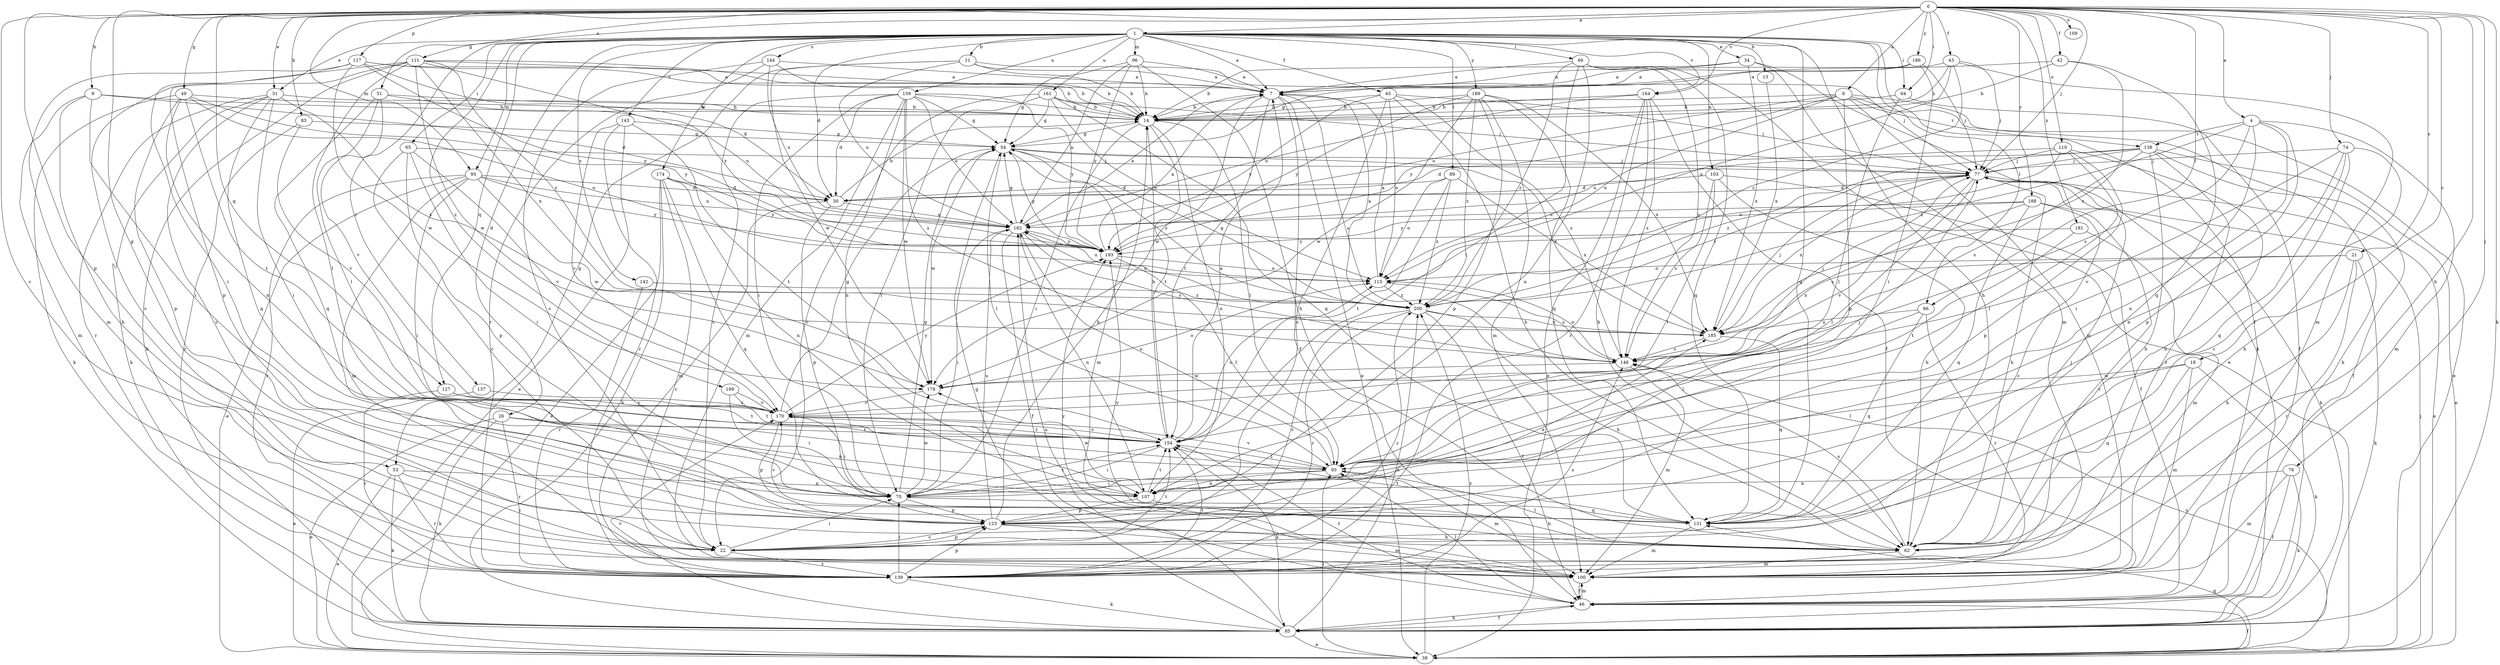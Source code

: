 strict digraph  {
0;
1;
4;
6;
7;
9;
11;
13;
14;
18;
21;
22;
26;
30;
31;
34;
38;
42;
43;
45;
46;
49;
51;
53;
54;
62;
64;
65;
66;
70;
74;
76;
77;
83;
85;
86;
89;
93;
95;
96;
100;
103;
107;
109;
110;
111;
115;
117;
123;
127;
131;
137;
138;
139;
142;
143;
144;
146;
154;
159;
161;
162;
164;
170;
174;
178;
181;
185;
186;
188;
189;
193;
199;
200;
0 -> 1  [label=a];
0 -> 4  [label=a];
0 -> 6  [label=a];
0 -> 9  [label=b];
0 -> 18  [label=c];
0 -> 21  [label=c];
0 -> 22  [label=c];
0 -> 31  [label=e];
0 -> 42  [label=f];
0 -> 43  [label=f];
0 -> 49  [label=g];
0 -> 51  [label=g];
0 -> 53  [label=g];
0 -> 62  [label=h];
0 -> 64  [label=i];
0 -> 74  [label=j];
0 -> 76  [label=j];
0 -> 77  [label=j];
0 -> 83  [label=k];
0 -> 85  [label=k];
0 -> 86  [label=l];
0 -> 95  [label=m];
0 -> 109  [label=o];
0 -> 110  [label=o];
0 -> 111  [label=o];
0 -> 117  [label=p];
0 -> 123  [label=p];
0 -> 127  [label=q];
0 -> 164  [label=v];
0 -> 181  [label=x];
0 -> 186  [label=y];
0 -> 188  [label=y];
1 -> 7  [label=a];
1 -> 11  [label=b];
1 -> 13  [label=b];
1 -> 26  [label=d];
1 -> 30  [label=d];
1 -> 31  [label=e];
1 -> 34  [label=e];
1 -> 45  [label=f];
1 -> 46  [label=f];
1 -> 62  [label=h];
1 -> 64  [label=i];
1 -> 65  [label=i];
1 -> 66  [label=i];
1 -> 86  [label=l];
1 -> 89  [label=l];
1 -> 95  [label=m];
1 -> 96  [label=m];
1 -> 103  [label=n];
1 -> 127  [label=q];
1 -> 131  [label=q];
1 -> 137  [label=r];
1 -> 142  [label=s];
1 -> 143  [label=s];
1 -> 144  [label=s];
1 -> 159  [label=u];
1 -> 161  [label=u];
1 -> 164  [label=v];
1 -> 174  [label=w];
1 -> 189  [label=y];
1 -> 199  [label=z];
4 -> 70  [label=i];
4 -> 100  [label=m];
4 -> 107  [label=n];
4 -> 123  [label=p];
4 -> 138  [label=r];
4 -> 146  [label=s];
4 -> 200  [label=z];
6 -> 14  [label=b];
6 -> 38  [label=e];
6 -> 85  [label=k];
6 -> 100  [label=m];
6 -> 115  [label=o];
6 -> 123  [label=p];
6 -> 138  [label=r];
6 -> 162  [label=u];
6 -> 193  [label=y];
7 -> 14  [label=b];
7 -> 38  [label=e];
7 -> 46  [label=f];
7 -> 146  [label=s];
7 -> 154  [label=t];
7 -> 178  [label=w];
9 -> 14  [label=b];
9 -> 30  [label=d];
9 -> 62  [label=h];
9 -> 70  [label=i];
9 -> 100  [label=m];
11 -> 7  [label=a];
11 -> 14  [label=b];
11 -> 53  [label=g];
11 -> 77  [label=j];
11 -> 162  [label=u];
11 -> 178  [label=w];
13 -> 185  [label=x];
14 -> 54  [label=g];
14 -> 70  [label=i];
14 -> 93  [label=l];
14 -> 107  [label=n];
14 -> 154  [label=t];
18 -> 85  [label=k];
18 -> 93  [label=l];
18 -> 100  [label=m];
18 -> 131  [label=q];
18 -> 178  [label=w];
21 -> 62  [label=h];
21 -> 85  [label=k];
21 -> 115  [label=o];
21 -> 139  [label=r];
21 -> 185  [label=x];
22 -> 70  [label=i];
22 -> 123  [label=p];
22 -> 139  [label=r];
22 -> 154  [label=t];
26 -> 38  [label=e];
26 -> 85  [label=k];
26 -> 107  [label=n];
26 -> 139  [label=r];
26 -> 154  [label=t];
30 -> 14  [label=b];
30 -> 123  [label=p];
30 -> 139  [label=r];
30 -> 162  [label=u];
31 -> 14  [label=b];
31 -> 22  [label=c];
31 -> 70  [label=i];
31 -> 85  [label=k];
31 -> 131  [label=q];
31 -> 139  [label=r];
31 -> 185  [label=x];
34 -> 7  [label=a];
34 -> 14  [label=b];
34 -> 85  [label=k];
34 -> 100  [label=m];
34 -> 185  [label=x];
38 -> 46  [label=f];
38 -> 77  [label=j];
38 -> 93  [label=l];
38 -> 131  [label=q];
38 -> 146  [label=s];
38 -> 200  [label=z];
42 -> 7  [label=a];
42 -> 14  [label=b];
42 -> 131  [label=q];
42 -> 185  [label=x];
43 -> 7  [label=a];
43 -> 14  [label=b];
43 -> 77  [label=j];
43 -> 100  [label=m];
43 -> 115  [label=o];
43 -> 200  [label=z];
45 -> 14  [label=b];
45 -> 22  [label=c];
45 -> 62  [label=h];
45 -> 77  [label=j];
45 -> 115  [label=o];
45 -> 146  [label=s];
45 -> 193  [label=y];
46 -> 85  [label=k];
46 -> 93  [label=l];
46 -> 100  [label=m];
46 -> 154  [label=t];
49 -> 14  [label=b];
49 -> 85  [label=k];
49 -> 107  [label=n];
49 -> 115  [label=o];
49 -> 123  [label=p];
49 -> 154  [label=t];
49 -> 193  [label=y];
51 -> 14  [label=b];
51 -> 93  [label=l];
51 -> 131  [label=q];
51 -> 162  [label=u];
51 -> 170  [label=v];
53 -> 22  [label=c];
53 -> 38  [label=e];
53 -> 85  [label=k];
53 -> 107  [label=n];
53 -> 139  [label=r];
54 -> 77  [label=j];
54 -> 93  [label=l];
54 -> 100  [label=m];
54 -> 178  [label=w];
54 -> 185  [label=x];
54 -> 200  [label=z];
62 -> 77  [label=j];
62 -> 93  [label=l];
62 -> 100  [label=m];
62 -> 146  [label=s];
62 -> 193  [label=y];
64 -> 14  [label=b];
64 -> 46  [label=f];
64 -> 93  [label=l];
65 -> 22  [label=c];
65 -> 70  [label=i];
65 -> 77  [label=j];
65 -> 123  [label=p];
65 -> 170  [label=v];
66 -> 7  [label=a];
66 -> 38  [label=e];
66 -> 107  [label=n];
66 -> 131  [label=q];
66 -> 146  [label=s];
66 -> 154  [label=t];
66 -> 200  [label=z];
70 -> 54  [label=g];
70 -> 123  [label=p];
70 -> 131  [label=q];
70 -> 154  [label=t];
70 -> 178  [label=w];
74 -> 22  [label=c];
74 -> 62  [label=h];
74 -> 77  [label=j];
74 -> 107  [label=n];
74 -> 131  [label=q];
74 -> 170  [label=v];
76 -> 46  [label=f];
76 -> 85  [label=k];
76 -> 100  [label=m];
76 -> 107  [label=n];
77 -> 30  [label=d];
77 -> 38  [label=e];
77 -> 62  [label=h];
77 -> 85  [label=k];
77 -> 93  [label=l];
77 -> 170  [label=v];
77 -> 185  [label=x];
77 -> 200  [label=z];
83 -> 54  [label=g];
83 -> 139  [label=r];
83 -> 170  [label=v];
85 -> 38  [label=e];
85 -> 46  [label=f];
85 -> 54  [label=g];
85 -> 162  [label=u];
85 -> 170  [label=v];
85 -> 200  [label=z];
86 -> 93  [label=l];
86 -> 131  [label=q];
86 -> 139  [label=r];
86 -> 185  [label=x];
89 -> 30  [label=d];
89 -> 115  [label=o];
89 -> 154  [label=t];
89 -> 185  [label=x];
89 -> 200  [label=z];
93 -> 70  [label=i];
93 -> 77  [label=j];
93 -> 100  [label=m];
93 -> 107  [label=n];
93 -> 162  [label=u];
93 -> 170  [label=v];
95 -> 30  [label=d];
95 -> 38  [label=e];
95 -> 70  [label=i];
95 -> 100  [label=m];
95 -> 139  [label=r];
95 -> 162  [label=u];
95 -> 178  [label=w];
95 -> 193  [label=y];
96 -> 7  [label=a];
96 -> 14  [label=b];
96 -> 54  [label=g];
96 -> 62  [label=h];
96 -> 162  [label=u];
96 -> 193  [label=y];
100 -> 46  [label=f];
100 -> 193  [label=y];
103 -> 30  [label=d];
103 -> 46  [label=f];
103 -> 62  [label=h];
103 -> 93  [label=l];
103 -> 146  [label=s];
107 -> 62  [label=h];
107 -> 123  [label=p];
107 -> 154  [label=t];
107 -> 178  [label=w];
110 -> 30  [label=d];
110 -> 62  [label=h];
110 -> 77  [label=j];
110 -> 93  [label=l];
110 -> 115  [label=o];
110 -> 123  [label=p];
111 -> 7  [label=a];
111 -> 14  [label=b];
111 -> 22  [label=c];
111 -> 85  [label=k];
111 -> 93  [label=l];
111 -> 123  [label=p];
111 -> 178  [label=w];
111 -> 185  [label=x];
111 -> 193  [label=y];
111 -> 200  [label=z];
115 -> 7  [label=a];
115 -> 146  [label=s];
115 -> 162  [label=u];
115 -> 200  [label=z];
117 -> 7  [label=a];
117 -> 14  [label=b];
117 -> 30  [label=d];
117 -> 70  [label=i];
117 -> 100  [label=m];
117 -> 178  [label=w];
117 -> 193  [label=y];
123 -> 14  [label=b];
123 -> 22  [label=c];
123 -> 62  [label=h];
123 -> 100  [label=m];
123 -> 162  [label=u];
123 -> 185  [label=x];
127 -> 139  [label=r];
127 -> 154  [label=t];
127 -> 170  [label=v];
131 -> 100  [label=m];
131 -> 154  [label=t];
131 -> 170  [label=v];
137 -> 38  [label=e];
137 -> 170  [label=v];
138 -> 38  [label=e];
138 -> 46  [label=f];
138 -> 62  [label=h];
138 -> 77  [label=j];
138 -> 139  [label=r];
138 -> 146  [label=s];
138 -> 162  [label=u];
138 -> 200  [label=z];
139 -> 70  [label=i];
139 -> 85  [label=k];
139 -> 123  [label=p];
139 -> 146  [label=s];
139 -> 154  [label=t];
139 -> 200  [label=z];
142 -> 139  [label=r];
142 -> 200  [label=z];
143 -> 38  [label=e];
143 -> 54  [label=g];
143 -> 139  [label=r];
143 -> 154  [label=t];
143 -> 170  [label=v];
144 -> 7  [label=a];
144 -> 14  [label=b];
144 -> 22  [label=c];
144 -> 139  [label=r];
144 -> 162  [label=u];
146 -> 77  [label=j];
146 -> 100  [label=m];
146 -> 115  [label=o];
146 -> 178  [label=w];
154 -> 7  [label=a];
154 -> 14  [label=b];
154 -> 70  [label=i];
154 -> 85  [label=k];
154 -> 93  [label=l];
154 -> 115  [label=o];
154 -> 170  [label=v];
159 -> 14  [label=b];
159 -> 22  [label=c];
159 -> 30  [label=d];
159 -> 54  [label=g];
159 -> 70  [label=i];
159 -> 100  [label=m];
159 -> 107  [label=n];
159 -> 146  [label=s];
159 -> 162  [label=u];
159 -> 178  [label=w];
159 -> 193  [label=y];
161 -> 14  [label=b];
161 -> 22  [label=c];
161 -> 54  [label=g];
161 -> 70  [label=i];
161 -> 77  [label=j];
161 -> 115  [label=o];
161 -> 131  [label=q];
162 -> 7  [label=a];
162 -> 46  [label=f];
162 -> 54  [label=g];
162 -> 70  [label=i];
162 -> 107  [label=n];
162 -> 146  [label=s];
162 -> 193  [label=y];
164 -> 14  [label=b];
164 -> 38  [label=e];
164 -> 46  [label=f];
164 -> 62  [label=h];
164 -> 139  [label=r];
164 -> 146  [label=s];
164 -> 162  [label=u];
170 -> 54  [label=g];
170 -> 70  [label=i];
170 -> 123  [label=p];
170 -> 154  [label=t];
170 -> 193  [label=y];
174 -> 30  [label=d];
174 -> 38  [label=e];
174 -> 85  [label=k];
174 -> 100  [label=m];
174 -> 107  [label=n];
174 -> 131  [label=q];
174 -> 193  [label=y];
178 -> 115  [label=o];
178 -> 170  [label=v];
181 -> 100  [label=m];
181 -> 154  [label=t];
181 -> 193  [label=y];
185 -> 77  [label=j];
185 -> 131  [label=q];
185 -> 146  [label=s];
186 -> 7  [label=a];
186 -> 54  [label=g];
186 -> 70  [label=i];
186 -> 77  [label=j];
188 -> 22  [label=c];
188 -> 131  [label=q];
188 -> 139  [label=r];
188 -> 146  [label=s];
188 -> 162  [label=u];
188 -> 193  [label=y];
189 -> 14  [label=b];
189 -> 100  [label=m];
189 -> 123  [label=p];
189 -> 131  [label=q];
189 -> 178  [label=w];
189 -> 185  [label=x];
189 -> 193  [label=y];
189 -> 200  [label=z];
193 -> 7  [label=a];
193 -> 54  [label=g];
193 -> 93  [label=l];
193 -> 115  [label=o];
199 -> 70  [label=i];
199 -> 154  [label=t];
199 -> 170  [label=v];
200 -> 7  [label=a];
200 -> 22  [label=c];
200 -> 46  [label=f];
200 -> 54  [label=g];
200 -> 62  [label=h];
200 -> 139  [label=r];
200 -> 162  [label=u];
200 -> 185  [label=x];
}
